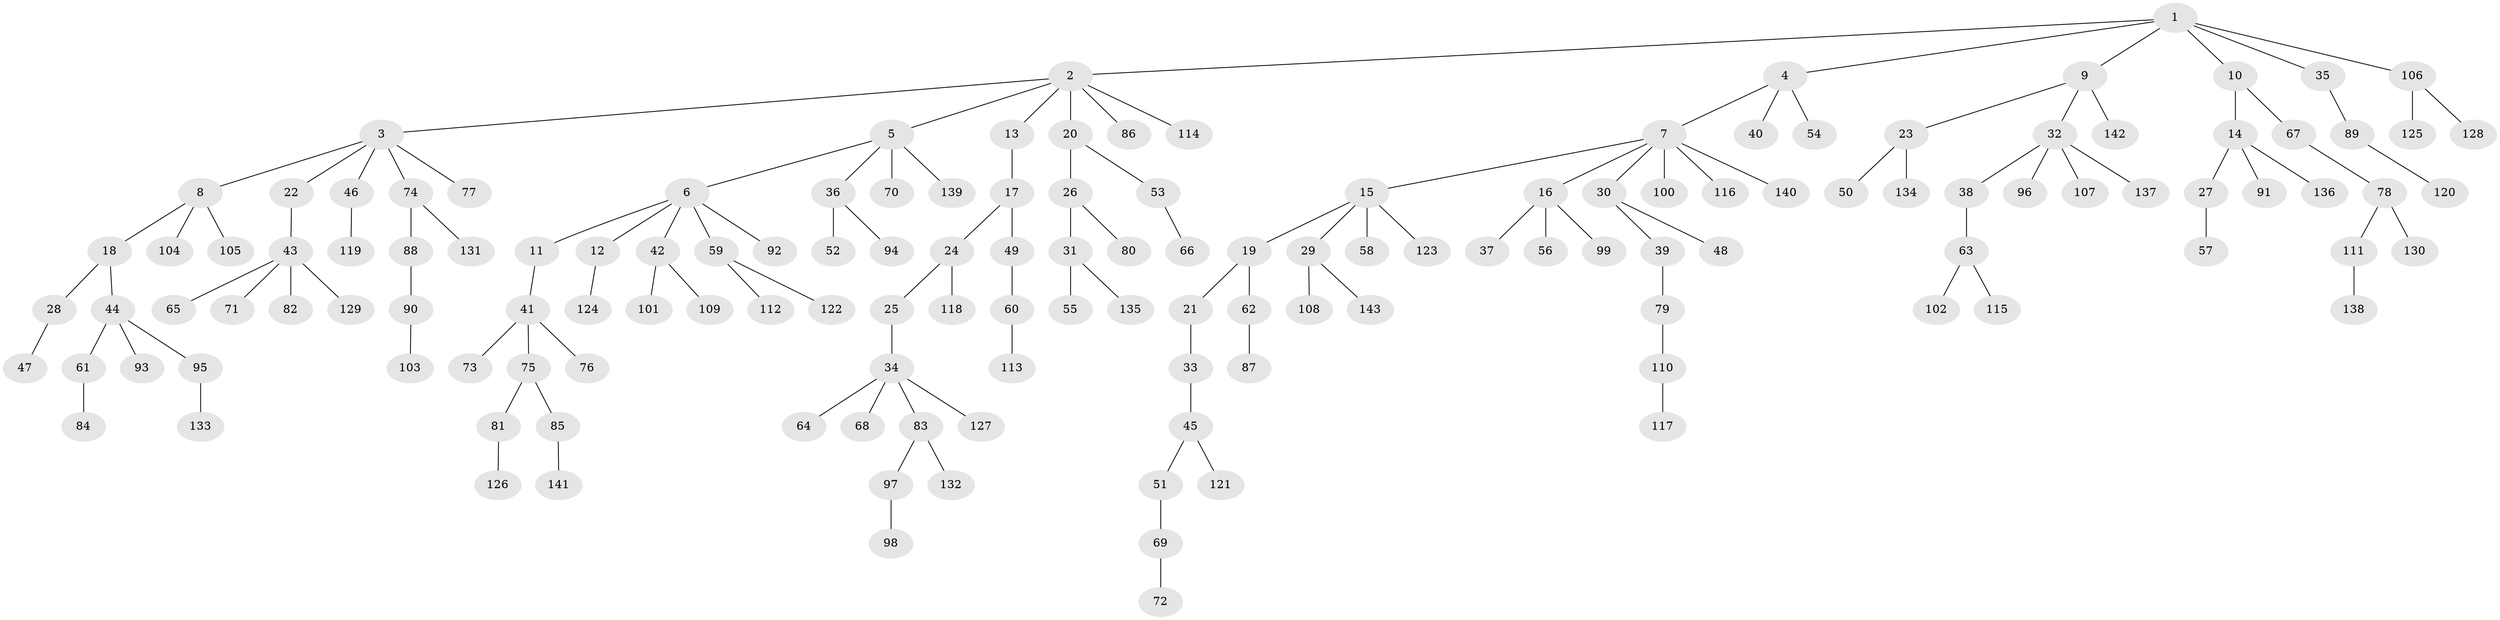 // coarse degree distribution, {6: 0.02040816326530612, 5: 0.01020408163265306, 3: 0.15306122448979592, 9: 0.01020408163265306, 10: 0.01020408163265306, 2: 0.23469387755102042, 1: 0.5204081632653061, 4: 0.04081632653061224}
// Generated by graph-tools (version 1.1) at 2025/24/03/03/25 07:24:09]
// undirected, 143 vertices, 142 edges
graph export_dot {
graph [start="1"]
  node [color=gray90,style=filled];
  1;
  2;
  3;
  4;
  5;
  6;
  7;
  8;
  9;
  10;
  11;
  12;
  13;
  14;
  15;
  16;
  17;
  18;
  19;
  20;
  21;
  22;
  23;
  24;
  25;
  26;
  27;
  28;
  29;
  30;
  31;
  32;
  33;
  34;
  35;
  36;
  37;
  38;
  39;
  40;
  41;
  42;
  43;
  44;
  45;
  46;
  47;
  48;
  49;
  50;
  51;
  52;
  53;
  54;
  55;
  56;
  57;
  58;
  59;
  60;
  61;
  62;
  63;
  64;
  65;
  66;
  67;
  68;
  69;
  70;
  71;
  72;
  73;
  74;
  75;
  76;
  77;
  78;
  79;
  80;
  81;
  82;
  83;
  84;
  85;
  86;
  87;
  88;
  89;
  90;
  91;
  92;
  93;
  94;
  95;
  96;
  97;
  98;
  99;
  100;
  101;
  102;
  103;
  104;
  105;
  106;
  107;
  108;
  109;
  110;
  111;
  112;
  113;
  114;
  115;
  116;
  117;
  118;
  119;
  120;
  121;
  122;
  123;
  124;
  125;
  126;
  127;
  128;
  129;
  130;
  131;
  132;
  133;
  134;
  135;
  136;
  137;
  138;
  139;
  140;
  141;
  142;
  143;
  1 -- 2;
  1 -- 4;
  1 -- 9;
  1 -- 10;
  1 -- 35;
  1 -- 106;
  2 -- 3;
  2 -- 5;
  2 -- 13;
  2 -- 20;
  2 -- 86;
  2 -- 114;
  3 -- 8;
  3 -- 22;
  3 -- 46;
  3 -- 74;
  3 -- 77;
  4 -- 7;
  4 -- 40;
  4 -- 54;
  5 -- 6;
  5 -- 36;
  5 -- 70;
  5 -- 139;
  6 -- 11;
  6 -- 12;
  6 -- 42;
  6 -- 59;
  6 -- 92;
  7 -- 15;
  7 -- 16;
  7 -- 30;
  7 -- 100;
  7 -- 116;
  7 -- 140;
  8 -- 18;
  8 -- 104;
  8 -- 105;
  9 -- 23;
  9 -- 32;
  9 -- 142;
  10 -- 14;
  10 -- 67;
  11 -- 41;
  12 -- 124;
  13 -- 17;
  14 -- 27;
  14 -- 91;
  14 -- 136;
  15 -- 19;
  15 -- 29;
  15 -- 58;
  15 -- 123;
  16 -- 37;
  16 -- 56;
  16 -- 99;
  17 -- 24;
  17 -- 49;
  18 -- 28;
  18 -- 44;
  19 -- 21;
  19 -- 62;
  20 -- 26;
  20 -- 53;
  21 -- 33;
  22 -- 43;
  23 -- 50;
  23 -- 134;
  24 -- 25;
  24 -- 118;
  25 -- 34;
  26 -- 31;
  26 -- 80;
  27 -- 57;
  28 -- 47;
  29 -- 108;
  29 -- 143;
  30 -- 39;
  30 -- 48;
  31 -- 55;
  31 -- 135;
  32 -- 38;
  32 -- 96;
  32 -- 107;
  32 -- 137;
  33 -- 45;
  34 -- 64;
  34 -- 68;
  34 -- 83;
  34 -- 127;
  35 -- 89;
  36 -- 52;
  36 -- 94;
  38 -- 63;
  39 -- 79;
  41 -- 73;
  41 -- 75;
  41 -- 76;
  42 -- 101;
  42 -- 109;
  43 -- 65;
  43 -- 71;
  43 -- 82;
  43 -- 129;
  44 -- 61;
  44 -- 93;
  44 -- 95;
  45 -- 51;
  45 -- 121;
  46 -- 119;
  49 -- 60;
  51 -- 69;
  53 -- 66;
  59 -- 112;
  59 -- 122;
  60 -- 113;
  61 -- 84;
  62 -- 87;
  63 -- 102;
  63 -- 115;
  67 -- 78;
  69 -- 72;
  74 -- 88;
  74 -- 131;
  75 -- 81;
  75 -- 85;
  78 -- 111;
  78 -- 130;
  79 -- 110;
  81 -- 126;
  83 -- 97;
  83 -- 132;
  85 -- 141;
  88 -- 90;
  89 -- 120;
  90 -- 103;
  95 -- 133;
  97 -- 98;
  106 -- 125;
  106 -- 128;
  110 -- 117;
  111 -- 138;
}
